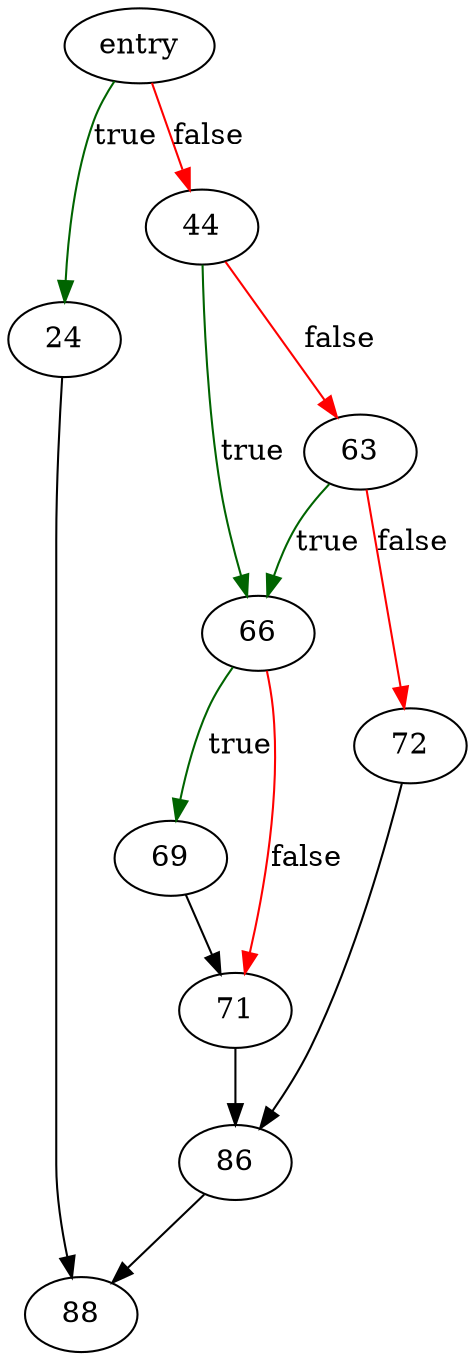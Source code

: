 digraph "vdbeCompareMemString" {
	// Node definitions.
	4 [label=entry];
	24;
	44;
	63;
	66;
	69;
	71;
	72;
	86;
	88;

	// Edge definitions.
	4 -> 24 [
		color=darkgreen
		label=true
	];
	4 -> 44 [
		color=red
		label=false
	];
	24 -> 88;
	44 -> 63 [
		color=red
		label=false
	];
	44 -> 66 [
		color=darkgreen
		label=true
	];
	63 -> 66 [
		color=darkgreen
		label=true
	];
	63 -> 72 [
		color=red
		label=false
	];
	66 -> 69 [
		color=darkgreen
		label=true
	];
	66 -> 71 [
		color=red
		label=false
	];
	69 -> 71;
	71 -> 86;
	72 -> 86;
	86 -> 88;
}